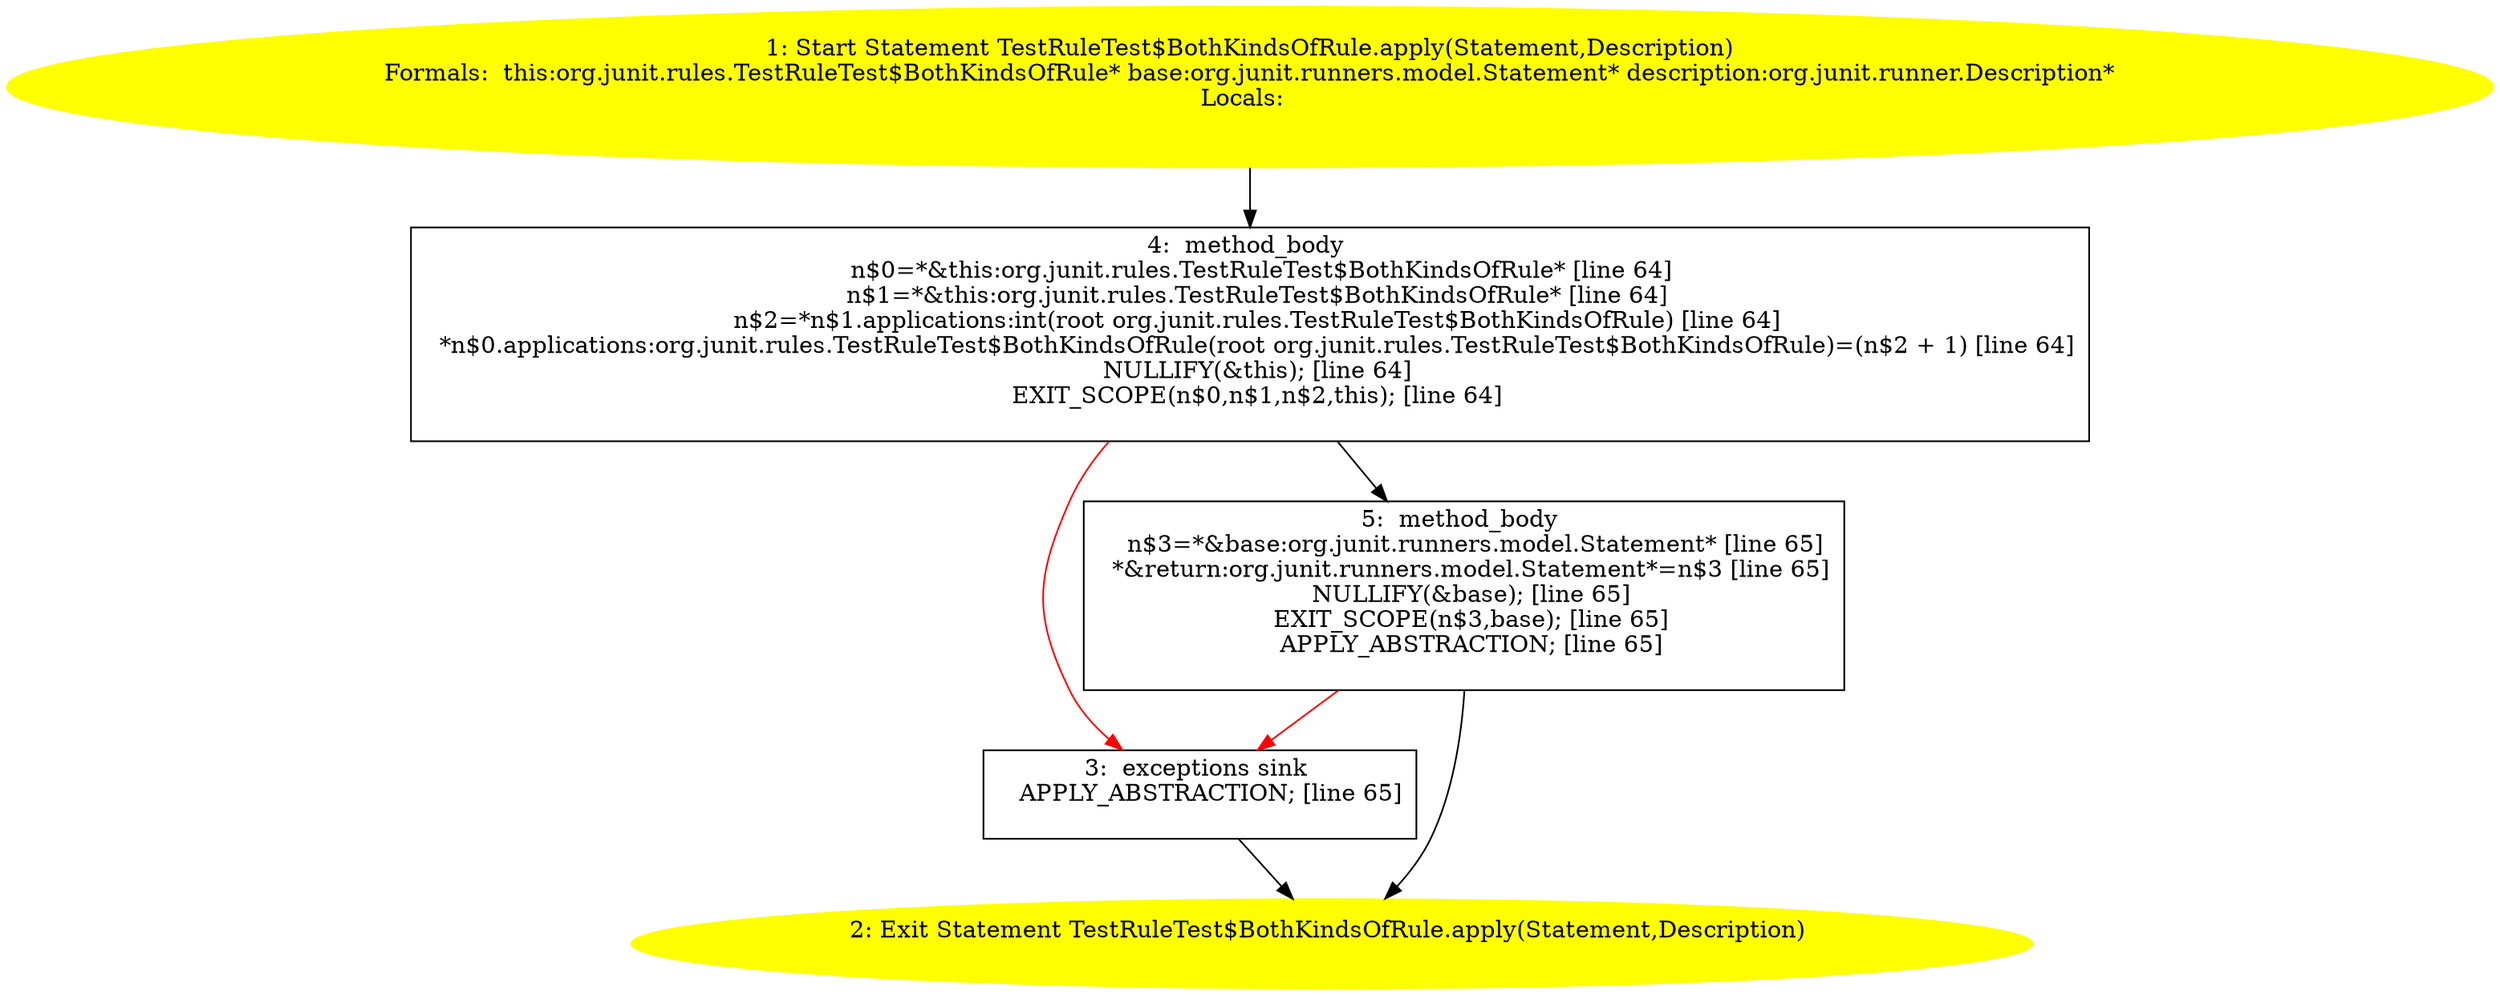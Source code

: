 /* @generated */
digraph cfg {
"org.junit.rules.TestRuleTest$BothKindsOfRule.apply(org.junit.runners.model.Statement,org.junit.runne.9d44d73bb7cca5f16b5f154e383236f8_1" [label="1: Start Statement TestRuleTest$BothKindsOfRule.apply(Statement,Description)\nFormals:  this:org.junit.rules.TestRuleTest$BothKindsOfRule* base:org.junit.runners.model.Statement* description:org.junit.runner.Description*\nLocals:  \n  " color=yellow style=filled]
	

	 "org.junit.rules.TestRuleTest$BothKindsOfRule.apply(org.junit.runners.model.Statement,org.junit.runne.9d44d73bb7cca5f16b5f154e383236f8_1" -> "org.junit.rules.TestRuleTest$BothKindsOfRule.apply(org.junit.runners.model.Statement,org.junit.runne.9d44d73bb7cca5f16b5f154e383236f8_4" ;
"org.junit.rules.TestRuleTest$BothKindsOfRule.apply(org.junit.runners.model.Statement,org.junit.runne.9d44d73bb7cca5f16b5f154e383236f8_2" [label="2: Exit Statement TestRuleTest$BothKindsOfRule.apply(Statement,Description) \n  " color=yellow style=filled]
	

"org.junit.rules.TestRuleTest$BothKindsOfRule.apply(org.junit.runners.model.Statement,org.junit.runne.9d44d73bb7cca5f16b5f154e383236f8_3" [label="3:  exceptions sink \n   APPLY_ABSTRACTION; [line 65]\n " shape="box"]
	

	 "org.junit.rules.TestRuleTest$BothKindsOfRule.apply(org.junit.runners.model.Statement,org.junit.runne.9d44d73bb7cca5f16b5f154e383236f8_3" -> "org.junit.rules.TestRuleTest$BothKindsOfRule.apply(org.junit.runners.model.Statement,org.junit.runne.9d44d73bb7cca5f16b5f154e383236f8_2" ;
"org.junit.rules.TestRuleTest$BothKindsOfRule.apply(org.junit.runners.model.Statement,org.junit.runne.9d44d73bb7cca5f16b5f154e383236f8_4" [label="4:  method_body \n   n$0=*&this:org.junit.rules.TestRuleTest$BothKindsOfRule* [line 64]\n  n$1=*&this:org.junit.rules.TestRuleTest$BothKindsOfRule* [line 64]\n  n$2=*n$1.applications:int(root org.junit.rules.TestRuleTest$BothKindsOfRule) [line 64]\n  *n$0.applications:org.junit.rules.TestRuleTest$BothKindsOfRule(root org.junit.rules.TestRuleTest$BothKindsOfRule)=(n$2 + 1) [line 64]\n  NULLIFY(&this); [line 64]\n  EXIT_SCOPE(n$0,n$1,n$2,this); [line 64]\n " shape="box"]
	

	 "org.junit.rules.TestRuleTest$BothKindsOfRule.apply(org.junit.runners.model.Statement,org.junit.runne.9d44d73bb7cca5f16b5f154e383236f8_4" -> "org.junit.rules.TestRuleTest$BothKindsOfRule.apply(org.junit.runners.model.Statement,org.junit.runne.9d44d73bb7cca5f16b5f154e383236f8_5" ;
	 "org.junit.rules.TestRuleTest$BothKindsOfRule.apply(org.junit.runners.model.Statement,org.junit.runne.9d44d73bb7cca5f16b5f154e383236f8_4" -> "org.junit.rules.TestRuleTest$BothKindsOfRule.apply(org.junit.runners.model.Statement,org.junit.runne.9d44d73bb7cca5f16b5f154e383236f8_3" [color="red" ];
"org.junit.rules.TestRuleTest$BothKindsOfRule.apply(org.junit.runners.model.Statement,org.junit.runne.9d44d73bb7cca5f16b5f154e383236f8_5" [label="5:  method_body \n   n$3=*&base:org.junit.runners.model.Statement* [line 65]\n  *&return:org.junit.runners.model.Statement*=n$3 [line 65]\n  NULLIFY(&base); [line 65]\n  EXIT_SCOPE(n$3,base); [line 65]\n  APPLY_ABSTRACTION; [line 65]\n " shape="box"]
	

	 "org.junit.rules.TestRuleTest$BothKindsOfRule.apply(org.junit.runners.model.Statement,org.junit.runne.9d44d73bb7cca5f16b5f154e383236f8_5" -> "org.junit.rules.TestRuleTest$BothKindsOfRule.apply(org.junit.runners.model.Statement,org.junit.runne.9d44d73bb7cca5f16b5f154e383236f8_2" ;
	 "org.junit.rules.TestRuleTest$BothKindsOfRule.apply(org.junit.runners.model.Statement,org.junit.runne.9d44d73bb7cca5f16b5f154e383236f8_5" -> "org.junit.rules.TestRuleTest$BothKindsOfRule.apply(org.junit.runners.model.Statement,org.junit.runne.9d44d73bb7cca5f16b5f154e383236f8_3" [color="red" ];
}
